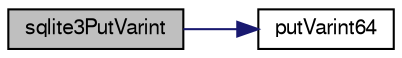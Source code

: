 digraph "sqlite3PutVarint"
{
  edge [fontname="FreeSans",fontsize="10",labelfontname="FreeSans",labelfontsize="10"];
  node [fontname="FreeSans",fontsize="10",shape=record];
  rankdir="LR";
  Node665745 [label="sqlite3PutVarint",height=0.2,width=0.4,color="black", fillcolor="grey75", style="filled", fontcolor="black"];
  Node665745 -> Node665746 [color="midnightblue",fontsize="10",style="solid",fontname="FreeSans"];
  Node665746 [label="putVarint64",height=0.2,width=0.4,color="black", fillcolor="white", style="filled",URL="$sqlite3_8c.html#a96ae471c96f39c74e9eb9f56781634e0"];
}
